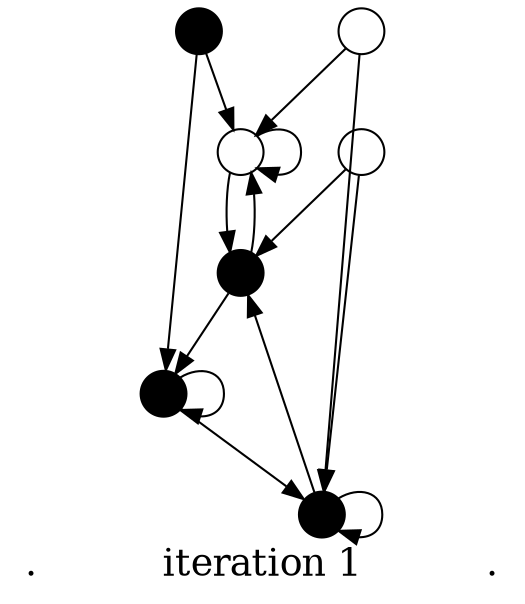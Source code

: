 /*****
C-558468033414059-181011175920 @1
*****/

digraph G {
  graph [splines=false overlap=false]
  node  [shape=ellipse, width=0.3, height=0.3, label=""]
  1 [style=filled, fillcolor="black"];
  2 [style=filled, fillcolor="white"];
  3 [style=filled, fillcolor="black"];
  4 [style=filled, fillcolor="white"];
  5 [style=filled, fillcolor="black"];
  6 [style=filled, fillcolor="black"];
  7 [style=filled, fillcolor="white"];
  1 -> 4;
  1 -> 6;
  2 -> 3;
  2 -> 5;
  3 -> 4;
  3 -> 6;
  4 -> 4;
  4 -> 3;
  5 -> 3;
  5 -> 5;
  6 -> 5;
  6 -> 6;
  7 -> 4;
  7 -> 5;
  label = ".          iteration 1          .";  fontsize=18;
}
